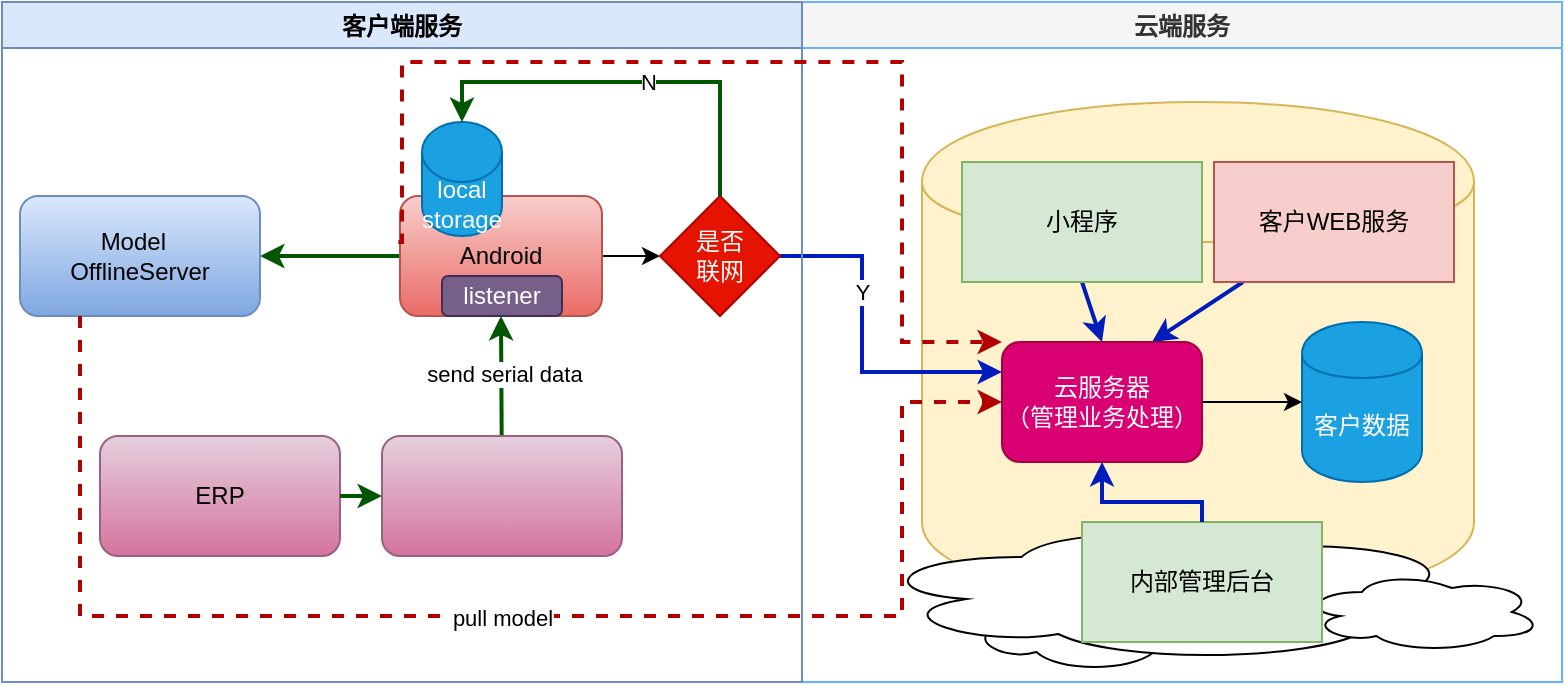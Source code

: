 <mxfile version="14.2.5" type="github">
  <diagram id="prtHgNgQTEPvFCAcTncT" name="Page-1">
    <mxGraphModel dx="1238" dy="548" grid="1" gridSize="10" guides="1" tooltips="1" connect="1" arrows="1" fold="1" page="1" pageScale="1" pageWidth="827" pageHeight="1169" math="0" shadow="0">
      <root>
        <mxCell id="0" />
        <mxCell id="1" parent="0" />
        <mxCell id="J6brQhjbGOPwsIKL94bS-1" value="" style="ellipse;shape=cloud;whiteSpace=wrap;html=1;shadow=0;" parent="1" vertex="1">
          <mxGeometry x="570" y="340" width="120" height="40" as="geometry" />
        </mxCell>
        <mxCell id="J6brQhjbGOPwsIKL94bS-2" value="" style="shape=cylinder;whiteSpace=wrap;html=1;boundedLbl=1;backgroundOutline=1;shadow=0;fontFamily=Helvetica;fontSize=12;fontColor=#000000;align=center;strokeColor=#d6b656;fillColor=#fff2cc;" parent="1" vertex="1">
          <mxGeometry x="500" y="150" width="276" height="250" as="geometry" />
        </mxCell>
        <mxCell id="J6brQhjbGOPwsIKL94bS-4" style="edgeStyle=none;rounded=0;orthogonalLoop=1;jettySize=auto;html=1;entryX=1;entryY=0.5;entryDx=0;entryDy=0;exitX=0;exitY=0.5;exitDx=0;exitDy=0;fillColor=#008a00;strokeColor=#005700;strokeWidth=2;" parent="1" source="J6brQhjbGOPwsIKL94bS-5" target="J6brQhjbGOPwsIKL94bS-8" edge="1">
          <mxGeometry relative="1" as="geometry" />
        </mxCell>
        <mxCell id="J6brQhjbGOPwsIKL94bS-29" style="edgeStyle=orthogonalEdgeStyle;rounded=0;orthogonalLoop=1;jettySize=auto;html=1;entryX=0;entryY=0.25;entryDx=0;entryDy=0;exitX=1;exitY=0.5;exitDx=0;exitDy=0;strokeWidth=2;fillColor=#0050ef;strokeColor=#001DBC;" parent="1" source="J6brQhjbGOPwsIKL94bS-32" target="J6brQhjbGOPwsIKL94bS-16" edge="1">
          <mxGeometry relative="1" as="geometry">
            <Array as="points">
              <mxPoint x="470" y="227" />
              <mxPoint x="470" y="285" />
            </Array>
          </mxGeometry>
        </mxCell>
        <mxCell id="J6brQhjbGOPwsIKL94bS-34" value="Y" style="edgeLabel;html=1;align=center;verticalAlign=middle;resizable=0;points=[];" parent="J6brQhjbGOPwsIKL94bS-29" vertex="1" connectable="0">
          <mxGeometry x="-0.303" relative="1" as="geometry">
            <mxPoint as="offset" />
          </mxGeometry>
        </mxCell>
        <mxCell id="J6brQhjbGOPwsIKL94bS-33" style="edgeStyle=orthogonalEdgeStyle;rounded=0;orthogonalLoop=1;jettySize=auto;html=1;exitX=1;exitY=0.5;exitDx=0;exitDy=0;entryX=0;entryY=0.5;entryDx=0;entryDy=0;" parent="1" source="J6brQhjbGOPwsIKL94bS-5" target="J6brQhjbGOPwsIKL94bS-32" edge="1">
          <mxGeometry relative="1" as="geometry" />
        </mxCell>
        <mxCell id="J6brQhjbGOPwsIKL94bS-5" value="Android" style="rounded=1;whiteSpace=wrap;html=1;gradientColor=#ea6b66;fillColor=#f8cecc;strokeColor=#b85450;" parent="1" vertex="1">
          <mxGeometry x="239" y="197" width="101" height="60" as="geometry" />
        </mxCell>
        <mxCell id="J6brQhjbGOPwsIKL94bS-6" style="edgeStyle=none;rounded=0;orthogonalLoop=1;jettySize=auto;html=1;entryX=0.5;entryY=1;entryDx=0;entryDy=0;fillColor=#008a00;strokeColor=#005700;strokeWidth=2;" parent="1" source="J6brQhjbGOPwsIKL94bS-7" target="J6brQhjbGOPwsIKL94bS-5" edge="1">
          <mxGeometry relative="1" as="geometry" />
        </mxCell>
        <mxCell id="J6brQhjbGOPwsIKL94bS-38" value="send serial data" style="edgeLabel;html=1;align=center;verticalAlign=middle;resizable=0;points=[];" parent="J6brQhjbGOPwsIKL94bS-6" vertex="1" connectable="0">
          <mxGeometry x="0.033" y="-1" relative="1" as="geometry">
            <mxPoint as="offset" />
          </mxGeometry>
        </mxCell>
        <mxCell id="J6brQhjbGOPwsIKL94bS-8" value="Model&amp;nbsp;&amp;nbsp;&lt;br&gt;OfflineServer" style="rounded=1;whiteSpace=wrap;html=1;gradientColor=#7ea6e0;fillColor=#dae8fc;strokeColor=#6c8ebf;" parent="1" vertex="1">
          <mxGeometry x="49" y="197" width="120" height="60" as="geometry" />
        </mxCell>
        <mxCell id="J6brQhjbGOPwsIKL94bS-9" style="edgeStyle=none;rounded=0;orthogonalLoop=1;jettySize=auto;html=1;exitX=0.5;exitY=1;exitDx=0;exitDy=0;entryX=0.5;entryY=0;entryDx=0;entryDy=0;strokeWidth=2;fillColor=#0050ef;strokeColor=#001DBC;" parent="1" source="J6brQhjbGOPwsIKL94bS-10" target="J6brQhjbGOPwsIKL94bS-16" edge="1">
          <mxGeometry relative="1" as="geometry" />
        </mxCell>
        <mxCell id="J6brQhjbGOPwsIKL94bS-10" value="小程序" style="rounded=0;whiteSpace=wrap;html=1;fillColor=#d5e8d4;strokeColor=#82b366;" parent="1" vertex="1">
          <mxGeometry x="520" y="180" width="120" height="60" as="geometry" />
        </mxCell>
        <mxCell id="J6brQhjbGOPwsIKL94bS-11" style="edgeStyle=none;rounded=0;orthogonalLoop=1;jettySize=auto;html=1;entryX=0.75;entryY=0;entryDx=0;entryDy=0;strokeWidth=2;fillColor=#0050ef;strokeColor=#001DBC;" parent="1" source="J6brQhjbGOPwsIKL94bS-12" target="J6brQhjbGOPwsIKL94bS-16" edge="1">
          <mxGeometry relative="1" as="geometry" />
        </mxCell>
        <mxCell id="J6brQhjbGOPwsIKL94bS-12" value="客户WEB服务" style="rounded=0;whiteSpace=wrap;html=1;fillColor=#f8cecc;strokeColor=#b85450;" parent="1" vertex="1">
          <mxGeometry x="646" y="180" width="120" height="60" as="geometry" />
        </mxCell>
        <mxCell id="J6brQhjbGOPwsIKL94bS-16" value="云服务器&lt;br&gt;（管理业务处理）" style="rounded=1;whiteSpace=wrap;html=1;shadow=0;fillColor=#d80073;strokeColor=#A50040;fontColor=#ffffff;" parent="1" vertex="1">
          <mxGeometry x="540" y="270" width="100" height="60" as="geometry" />
        </mxCell>
        <mxCell id="J6brQhjbGOPwsIKL94bS-21" value="云端服务" style="swimlane;fillColor=#f5f5f5;fontColor=#333333;strokeColor=#66B2FF;" parent="1" vertex="1">
          <mxGeometry x="440" y="100" width="380" height="340" as="geometry" />
        </mxCell>
        <mxCell id="J6brQhjbGOPwsIKL94bS-15" value="" style="ellipse;shape=cloud;whiteSpace=wrap;html=1;shadow=0;" parent="J6brQhjbGOPwsIKL94bS-21" vertex="1">
          <mxGeometry x="80" y="285" width="120" height="50" as="geometry" />
        </mxCell>
        <mxCell id="J6brQhjbGOPwsIKL94bS-13" value="" style="ellipse;shape=cloud;whiteSpace=wrap;html=1;shadow=0;" parent="J6brQhjbGOPwsIKL94bS-21" vertex="1">
          <mxGeometry x="33" y="260" width="307" height="70" as="geometry" />
        </mxCell>
        <mxCell id="J6brQhjbGOPwsIKL94bS-3" value="" style="ellipse;shape=cloud;whiteSpace=wrap;html=1;shadow=0;" parent="J6brQhjbGOPwsIKL94bS-21" vertex="1">
          <mxGeometry x="250" y="285" width="120" height="40" as="geometry" />
        </mxCell>
        <mxCell id="J6brQhjbGOPwsIKL94bS-26" value="内部管理后台" style="rounded=0;whiteSpace=wrap;html=1;fillColor=#d5e8d4;strokeColor=#82b366;" parent="J6brQhjbGOPwsIKL94bS-21" vertex="1">
          <mxGeometry x="140" y="260" width="120" height="60" as="geometry" />
        </mxCell>
        <mxCell id="J6brQhjbGOPwsIKL94bS-20" value="客户端服务" style="swimlane;fillColor=#dae8fc;strokeColor=#6c8ebf;" parent="J6brQhjbGOPwsIKL94bS-21" vertex="1">
          <mxGeometry x="-400" width="400" height="340" as="geometry" />
        </mxCell>
        <mxCell id="J6brQhjbGOPwsIKL94bS-30" value="local storage" style="shape=cylinder3;whiteSpace=wrap;html=1;boundedLbl=1;backgroundOutline=1;size=15;strokeColor=#006EAF;fillColor=#1ba1e2;fontColor=#ffffff;" parent="J6brQhjbGOPwsIKL94bS-20" vertex="1">
          <mxGeometry x="210" y="60" width="40" height="57" as="geometry" />
        </mxCell>
        <mxCell id="J6brQhjbGOPwsIKL94bS-32" value="是否&lt;br&gt;联网" style="rhombus;whiteSpace=wrap;html=1;strokeColor=#B20000;fillColor=#e51400;fontColor=#ffffff;" parent="J6brQhjbGOPwsIKL94bS-20" vertex="1">
          <mxGeometry x="329" y="97" width="60" height="60" as="geometry" />
        </mxCell>
        <mxCell id="J6brQhjbGOPwsIKL94bS-31" style="edgeStyle=orthogonalEdgeStyle;rounded=0;orthogonalLoop=1;jettySize=auto;html=1;exitX=0.5;exitY=0;exitDx=0;exitDy=0;entryX=0.5;entryY=0;entryDx=0;entryDy=0;entryPerimeter=0;fillColor=#008a00;strokeColor=#005700;strokeWidth=2;" parent="J6brQhjbGOPwsIKL94bS-20" source="J6brQhjbGOPwsIKL94bS-32" target="J6brQhjbGOPwsIKL94bS-30" edge="1">
          <mxGeometry relative="1" as="geometry" />
        </mxCell>
        <mxCell id="J6brQhjbGOPwsIKL94bS-35" value="N" style="edgeLabel;html=1;align=center;verticalAlign=middle;resizable=0;points=[];" parent="J6brQhjbGOPwsIKL94bS-31" vertex="1" connectable="0">
          <mxGeometry x="-0.091" relative="1" as="geometry">
            <mxPoint as="offset" />
          </mxGeometry>
        </mxCell>
        <mxCell id="J6brQhjbGOPwsIKL94bS-36" value="ERP" style="rounded=1;whiteSpace=wrap;html=1;gradientColor=#d5739d;fillColor=#e6d0de;strokeColor=#996185;" parent="J6brQhjbGOPwsIKL94bS-20" vertex="1">
          <mxGeometry x="49" y="217" width="120" height="60" as="geometry" />
        </mxCell>
        <mxCell id="J6brQhjbGOPwsIKL94bS-7" value="" style="rounded=1;whiteSpace=wrap;html=1;gradientColor=#d5739d;fillColor=#e6d0de;strokeColor=#996185;" parent="J6brQhjbGOPwsIKL94bS-20" vertex="1">
          <mxGeometry x="190" y="217" width="120" height="60" as="geometry" />
        </mxCell>
        <mxCell id="J6brQhjbGOPwsIKL94bS-41" value="listener" style="rounded=1;whiteSpace=wrap;html=1;strokeColor=#432D57;fillColor=#76608a;fontColor=#ffffff;" parent="J6brQhjbGOPwsIKL94bS-20" vertex="1">
          <mxGeometry x="220" y="137" width="60" height="20" as="geometry" />
        </mxCell>
        <mxCell id="J6brQhjbGOPwsIKL94bS-40" style="rounded=0;orthogonalLoop=1;jettySize=auto;html=1;entryX=0;entryY=0.5;entryDx=0;entryDy=0;strokeColor=#005700;strokeWidth=2;" parent="J6brQhjbGOPwsIKL94bS-20" source="J6brQhjbGOPwsIKL94bS-36" target="J6brQhjbGOPwsIKL94bS-7" edge="1">
          <mxGeometry relative="1" as="geometry" />
        </mxCell>
        <mxCell id="J6brQhjbGOPwsIKL94bS-14" value="客户数据" style="shape=cylinder;whiteSpace=wrap;html=1;boundedLbl=1;backgroundOutline=1;shadow=0;fillColor=#1ba1e2;strokeColor=#006EAF;fontColor=#ffffff;" parent="1" vertex="1">
          <mxGeometry x="690" y="260" width="60" height="80" as="geometry" />
        </mxCell>
        <mxCell id="J6brQhjbGOPwsIKL94bS-25" style="edgeStyle=orthogonalEdgeStyle;rounded=0;orthogonalLoop=1;jettySize=auto;html=1;entryX=0;entryY=0.5;entryDx=0;entryDy=0;" parent="1" source="J6brQhjbGOPwsIKL94bS-16" target="J6brQhjbGOPwsIKL94bS-14" edge="1">
          <mxGeometry relative="1" as="geometry" />
        </mxCell>
        <mxCell id="J6brQhjbGOPwsIKL94bS-27" style="edgeStyle=orthogonalEdgeStyle;rounded=0;orthogonalLoop=1;jettySize=auto;html=1;strokeWidth=2;fillColor=#0050ef;strokeColor=#001DBC;" parent="1" source="J6brQhjbGOPwsIKL94bS-26" target="J6brQhjbGOPwsIKL94bS-16" edge="1">
          <mxGeometry relative="1" as="geometry">
            <Array as="points">
              <mxPoint x="640" y="350" />
              <mxPoint x="590" y="350" />
            </Array>
          </mxGeometry>
        </mxCell>
        <mxCell id="J6brQhjbGOPwsIKL94bS-28" style="edgeStyle=orthogonalEdgeStyle;rounded=0;orthogonalLoop=1;jettySize=auto;html=1;entryX=0;entryY=0.5;entryDx=0;entryDy=0;exitX=0.25;exitY=1;exitDx=0;exitDy=0;fillColor=#e51400;strokeColor=#B20000;strokeWidth=2;dashed=1;" parent="1" source="J6brQhjbGOPwsIKL94bS-8" target="J6brQhjbGOPwsIKL94bS-16" edge="1">
          <mxGeometry relative="1" as="geometry">
            <mxPoint x="540" y="317" as="targetPoint" />
            <Array as="points">
              <mxPoint x="79" y="407" />
              <mxPoint x="490" y="407" />
              <mxPoint x="490" y="300" />
            </Array>
          </mxGeometry>
        </mxCell>
        <mxCell id="J6brQhjbGOPwsIKL94bS-37" value="pull model" style="edgeLabel;html=1;align=center;verticalAlign=middle;resizable=0;points=[];" parent="J6brQhjbGOPwsIKL94bS-28" vertex="1" connectable="0">
          <mxGeometry x="0.006" y="-1" relative="1" as="geometry">
            <mxPoint as="offset" />
          </mxGeometry>
        </mxCell>
        <mxCell id="J6brQhjbGOPwsIKL94bS-39" style="edgeStyle=orthogonalEdgeStyle;rounded=0;orthogonalLoop=1;jettySize=auto;html=1;entryX=0;entryY=0;entryDx=0;entryDy=0;exitX=-0.008;exitY=0.383;exitDx=0;exitDy=0;exitPerimeter=0;fillColor=#e51400;strokeColor=#B20000;strokeWidth=2;dashed=1;" parent="1" source="J6brQhjbGOPwsIKL94bS-5" target="J6brQhjbGOPwsIKL94bS-16" edge="1">
          <mxGeometry relative="1" as="geometry">
            <Array as="points">
              <mxPoint x="240" y="220" />
              <mxPoint x="240" y="130" />
              <mxPoint x="490" y="130" />
              <mxPoint x="490" y="270" />
            </Array>
          </mxGeometry>
        </mxCell>
      </root>
    </mxGraphModel>
  </diagram>
</mxfile>
